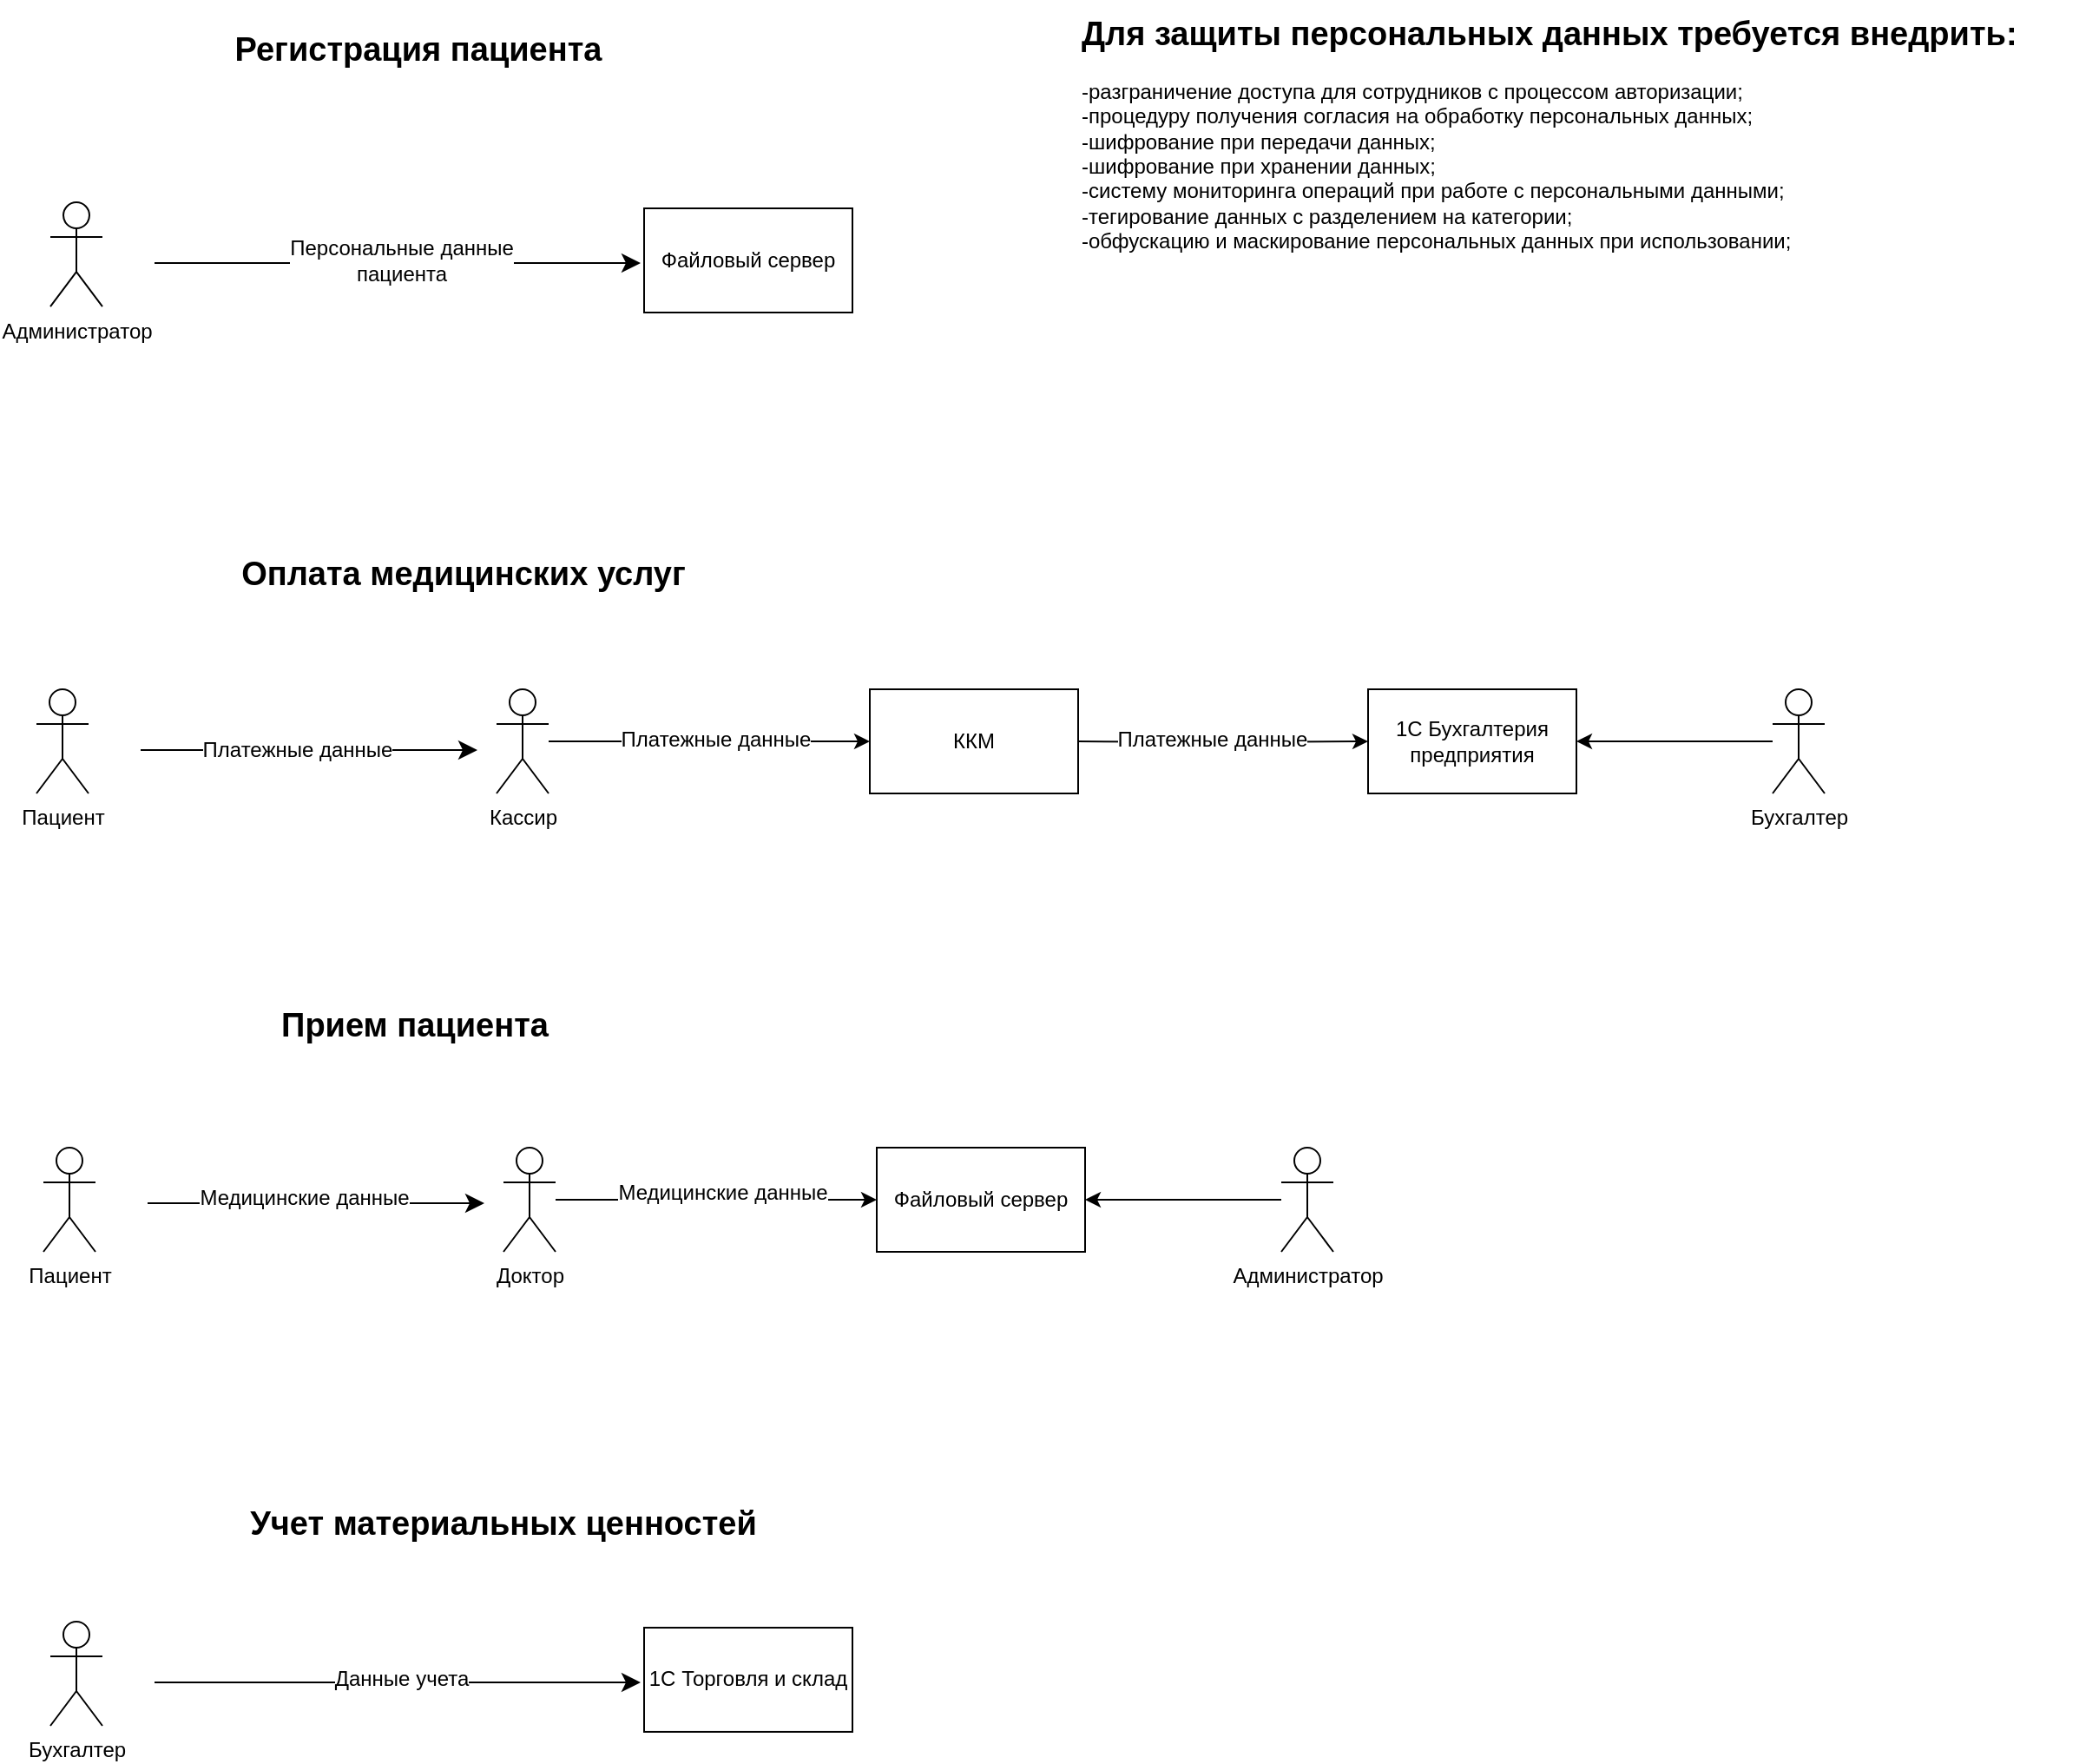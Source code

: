 <mxfile version="26.2.15">
  <diagram name="Страница — 1" id="3HXiDcw8o417iCrVsZHA">
    <mxGraphModel dx="2836" dy="1022" grid="0" gridSize="10" guides="1" tooltips="1" connect="1" arrows="1" fold="1" page="0" pageScale="1" pageWidth="827" pageHeight="1169" math="0" shadow="0">
      <root>
        <mxCell id="0" />
        <mxCell id="1" parent="0" />
        <mxCell id="UkXOD6BlLUWvRwAKOCzE-148" style="edgeStyle=orthogonalEdgeStyle;rounded=0;orthogonalLoop=1;jettySize=auto;html=1;" edge="1" parent="1" target="UkXOD6BlLUWvRwAKOCzE-147">
          <mxGeometry relative="1" as="geometry">
            <mxPoint x="80" y="1108" as="sourcePoint" />
          </mxGeometry>
        </mxCell>
        <mxCell id="UkXOD6BlLUWvRwAKOCzE-143" style="edgeStyle=orthogonalEdgeStyle;rounded=0;orthogonalLoop=1;jettySize=auto;html=1;entryX=0;entryY=0.5;entryDx=0;entryDy=0;" edge="1" parent="1" source="UkXOD6BlLUWvRwAKOCzE-138" target="UkXOD6BlLUWvRwAKOCzE-139">
          <mxGeometry relative="1" as="geometry" />
        </mxCell>
        <mxCell id="UkXOD6BlLUWvRwAKOCzE-30" style="edgeStyle=none;curved=1;rounded=0;orthogonalLoop=1;jettySize=auto;html=1;fontSize=12;startSize=8;endSize=8;" edge="1" parent="1">
          <mxGeometry relative="1" as="geometry">
            <mxPoint x="-452" y="832.53" as="sourcePoint" />
            <mxPoint x="-172" y="832.53" as="targetPoint" />
          </mxGeometry>
        </mxCell>
        <mxCell id="UkXOD6BlLUWvRwAKOCzE-31" value="Персональные данные&lt;div&gt;пациента&lt;/div&gt;" style="edgeLabel;html=1;align=center;verticalAlign=middle;resizable=0;points=[];fontSize=12;" vertex="1" connectable="0" parent="UkXOD6BlLUWvRwAKOCzE-30">
          <mxGeometry x="-0.009" y="-1" relative="1" as="geometry">
            <mxPoint x="3" y="-3" as="offset" />
          </mxGeometry>
        </mxCell>
        <mxCell id="UkXOD6BlLUWvRwAKOCzE-127" value="&lt;font style=&quot;font-size: 19px;&quot;&gt;&lt;b&gt;Регистрация пациента&lt;/b&gt;&lt;/font&gt;" style="text;html=1;align=center;verticalAlign=middle;whiteSpace=wrap;rounded=0;" vertex="1" parent="1">
          <mxGeometry x="-456" y="695" width="312" height="30" as="geometry" />
        </mxCell>
        <mxCell id="UkXOD6BlLUWvRwAKOCzE-128" value="&lt;font style=&quot;font-size: 19px;&quot;&gt;&lt;b&gt;Оплата медицинских услуг&lt;/b&gt;&lt;/font&gt;" style="text;html=1;align=center;verticalAlign=middle;whiteSpace=wrap;rounded=0;" vertex="1" parent="1">
          <mxGeometry x="-430" y="997" width="312" height="30" as="geometry" />
        </mxCell>
        <mxCell id="UkXOD6BlLUWvRwAKOCzE-129" value="&lt;font style=&quot;font-size: 19px;&quot;&gt;&lt;b&gt;Прием пациента&lt;/b&gt;&lt;/font&gt;" style="text;html=1;align=center;verticalAlign=middle;whiteSpace=wrap;rounded=0;" vertex="1" parent="1">
          <mxGeometry x="-458" y="1257" width="312" height="30" as="geometry" />
        </mxCell>
        <mxCell id="UkXOD6BlLUWvRwAKOCzE-130" value="&lt;font style=&quot;font-size: 19px;&quot;&gt;&lt;b&gt;Учет материальных ценностей&lt;/b&gt;&lt;/font&gt;" style="text;html=1;align=center;verticalAlign=middle;whiteSpace=wrap;rounded=0;" vertex="1" parent="1">
          <mxGeometry x="-407" y="1544" width="312" height="30" as="geometry" />
        </mxCell>
        <mxCell id="UkXOD6BlLUWvRwAKOCzE-131" value="Администратор" style="shape=umlActor;verticalLabelPosition=bottom;verticalAlign=top;html=1;outlineConnect=0;" vertex="1" parent="1">
          <mxGeometry x="-512" y="797.53" width="30" height="60" as="geometry" />
        </mxCell>
        <mxCell id="UkXOD6BlLUWvRwAKOCzE-132" value="Файловый сервер" style="rounded=0;whiteSpace=wrap;html=1;" vertex="1" parent="1">
          <mxGeometry x="-170" y="801" width="120" height="60" as="geometry" />
        </mxCell>
        <mxCell id="UkXOD6BlLUWvRwAKOCzE-133" value="&lt;b&gt;&lt;font style=&quot;font-size: 19px;&quot;&gt;Для защиты персональных данных требуется внедрить:&lt;/font&gt;&lt;/b&gt;&lt;div&gt;&lt;b&gt;&lt;br&gt;&lt;/b&gt;&lt;div&gt;&lt;div&gt;-разграничение доступа для сотрудников с процессом авторизации;&lt;/div&gt;&lt;div&gt;-процедуру получения согласия на обработку персональных данных;&lt;/div&gt;&lt;div&gt;-шифрование при передачи данных;&amp;nbsp;&lt;/div&gt;&lt;div&gt;-шифрование при хранении данных;&amp;nbsp;&lt;/div&gt;&lt;div&gt;-систему мониторинга операций при работе с персональными данными;&lt;/div&gt;&lt;/div&gt;&lt;div&gt;-тегирование данных с разделением на категории;&lt;/div&gt;&lt;div&gt;-обфускацию и маскирование персональных данных при использовании;&lt;/div&gt;&lt;/div&gt;" style="text;html=1;align=left;verticalAlign=middle;whiteSpace=wrap;rounded=0;" vertex="1" parent="1">
          <mxGeometry x="80" y="681" width="587" height="154" as="geometry" />
        </mxCell>
        <mxCell id="UkXOD6BlLUWvRwAKOCzE-134" style="edgeStyle=none;curved=1;rounded=0;orthogonalLoop=1;jettySize=auto;html=1;fontSize=12;startSize=8;endSize=8;" edge="1" parent="1">
          <mxGeometry relative="1" as="geometry">
            <mxPoint x="-460" y="1113.0" as="sourcePoint" />
            <mxPoint x="-266" y="1113" as="targetPoint" />
          </mxGeometry>
        </mxCell>
        <mxCell id="UkXOD6BlLUWvRwAKOCzE-135" value="Платежные данные" style="edgeLabel;html=1;align=center;verticalAlign=middle;resizable=0;points=[];fontSize=12;" vertex="1" connectable="0" parent="UkXOD6BlLUWvRwAKOCzE-134">
          <mxGeometry x="-0.009" y="-1" relative="1" as="geometry">
            <mxPoint x="-6" y="-1" as="offset" />
          </mxGeometry>
        </mxCell>
        <mxCell id="UkXOD6BlLUWvRwAKOCzE-144" value="Платежные данные" style="edgeLabel;html=1;align=center;verticalAlign=middle;resizable=0;points=[];fontSize=12;" vertex="1" connectable="0" parent="UkXOD6BlLUWvRwAKOCzE-134">
          <mxGeometry x="-0.009" y="-1" relative="1" as="geometry">
            <mxPoint x="235" y="-7" as="offset" />
          </mxGeometry>
        </mxCell>
        <mxCell id="UkXOD6BlLUWvRwAKOCzE-149" value="Платежные данные" style="edgeLabel;html=1;align=center;verticalAlign=middle;resizable=0;points=[];fontSize=12;" vertex="1" connectable="0" parent="UkXOD6BlLUWvRwAKOCzE-134">
          <mxGeometry x="-0.009" y="-1" relative="1" as="geometry">
            <mxPoint x="521" y="-7" as="offset" />
          </mxGeometry>
        </mxCell>
        <mxCell id="UkXOD6BlLUWvRwAKOCzE-136" value="Пациент" style="shape=umlActor;verticalLabelPosition=bottom;verticalAlign=top;html=1;outlineConnect=0;" vertex="1" parent="1">
          <mxGeometry x="-520" y="1078" width="30" height="60" as="geometry" />
        </mxCell>
        <mxCell id="UkXOD6BlLUWvRwAKOCzE-138" value="Кассир" style="shape=umlActor;verticalLabelPosition=bottom;verticalAlign=top;html=1;outlineConnect=0;" vertex="1" parent="1">
          <mxGeometry x="-255" y="1078" width="30" height="60" as="geometry" />
        </mxCell>
        <mxCell id="UkXOD6BlLUWvRwAKOCzE-139" value="ККМ" style="rounded=0;whiteSpace=wrap;html=1;" vertex="1" parent="1">
          <mxGeometry x="-40" y="1078" width="120" height="60" as="geometry" />
        </mxCell>
        <mxCell id="UkXOD6BlLUWvRwAKOCzE-147" value="1С Бухгалтерия предприятия" style="rounded=0;whiteSpace=wrap;html=1;" vertex="1" parent="1">
          <mxGeometry x="247" y="1078" width="120" height="60" as="geometry" />
        </mxCell>
        <mxCell id="UkXOD6BlLUWvRwAKOCzE-152" style="edgeStyle=orthogonalEdgeStyle;rounded=0;orthogonalLoop=1;jettySize=auto;html=1;entryX=1;entryY=0.5;entryDx=0;entryDy=0;" edge="1" parent="1" source="UkXOD6BlLUWvRwAKOCzE-151" target="UkXOD6BlLUWvRwAKOCzE-147">
          <mxGeometry relative="1" as="geometry" />
        </mxCell>
        <mxCell id="UkXOD6BlLUWvRwAKOCzE-151" value="Бухгалтер" style="shape=umlActor;verticalLabelPosition=bottom;verticalAlign=top;html=1;outlineConnect=0;" vertex="1" parent="1">
          <mxGeometry x="480" y="1078" width="30" height="60" as="geometry" />
        </mxCell>
        <mxCell id="UkXOD6BlLUWvRwAKOCzE-154" style="edgeStyle=orthogonalEdgeStyle;rounded=0;orthogonalLoop=1;jettySize=auto;html=1;entryX=0;entryY=0.5;entryDx=0;entryDy=0;" edge="1" source="UkXOD6BlLUWvRwAKOCzE-160" target="UkXOD6BlLUWvRwAKOCzE-161" parent="1">
          <mxGeometry relative="1" as="geometry" />
        </mxCell>
        <mxCell id="UkXOD6BlLUWvRwAKOCzE-155" style="edgeStyle=none;curved=1;rounded=0;orthogonalLoop=1;jettySize=auto;html=1;fontSize=12;startSize=8;endSize=8;" edge="1" parent="1">
          <mxGeometry relative="1" as="geometry">
            <mxPoint x="-456" y="1374.0" as="sourcePoint" />
            <mxPoint x="-262" y="1374" as="targetPoint" />
          </mxGeometry>
        </mxCell>
        <mxCell id="UkXOD6BlLUWvRwAKOCzE-156" value="Медицинские данные" style="edgeLabel;html=1;align=center;verticalAlign=middle;resizable=0;points=[];fontSize=12;" vertex="1" connectable="0" parent="UkXOD6BlLUWvRwAKOCzE-155">
          <mxGeometry x="-0.009" y="-1" relative="1" as="geometry">
            <mxPoint x="-6" y="-4" as="offset" />
          </mxGeometry>
        </mxCell>
        <mxCell id="UkXOD6BlLUWvRwAKOCzE-157" value="Медицинские данные" style="edgeLabel;html=1;align=center;verticalAlign=middle;resizable=0;points=[];fontSize=12;" vertex="1" connectable="0" parent="UkXOD6BlLUWvRwAKOCzE-155">
          <mxGeometry x="-0.009" y="-1" relative="1" as="geometry">
            <mxPoint x="235" y="-7" as="offset" />
          </mxGeometry>
        </mxCell>
        <mxCell id="UkXOD6BlLUWvRwAKOCzE-159" value="Пациент" style="shape=umlActor;verticalLabelPosition=bottom;verticalAlign=top;html=1;outlineConnect=0;" vertex="1" parent="1">
          <mxGeometry x="-516" y="1342" width="30" height="60" as="geometry" />
        </mxCell>
        <mxCell id="UkXOD6BlLUWvRwAKOCzE-160" value="Доктор" style="shape=umlActor;verticalLabelPosition=bottom;verticalAlign=top;html=1;outlineConnect=0;" vertex="1" parent="1">
          <mxGeometry x="-251" y="1342" width="30" height="60" as="geometry" />
        </mxCell>
        <mxCell id="UkXOD6BlLUWvRwAKOCzE-161" value="Файловый сервер" style="rounded=0;whiteSpace=wrap;html=1;" vertex="1" parent="1">
          <mxGeometry x="-36" y="1342" width="120" height="60" as="geometry" />
        </mxCell>
        <mxCell id="UkXOD6BlLUWvRwAKOCzE-163" style="edgeStyle=orthogonalEdgeStyle;rounded=0;orthogonalLoop=1;jettySize=auto;html=1;entryX=1;entryY=0.5;entryDx=0;entryDy=0;" edge="1" source="UkXOD6BlLUWvRwAKOCzE-164" parent="1">
          <mxGeometry relative="1" as="geometry">
            <mxPoint x="84.0" y="1372" as="targetPoint" />
          </mxGeometry>
        </mxCell>
        <mxCell id="UkXOD6BlLUWvRwAKOCzE-164" value="Администратор" style="shape=umlActor;verticalLabelPosition=bottom;verticalAlign=top;html=1;outlineConnect=0;" vertex="1" parent="1">
          <mxGeometry x="197" y="1342" width="30" height="60" as="geometry" />
        </mxCell>
        <mxCell id="UkXOD6BlLUWvRwAKOCzE-165" style="edgeStyle=none;curved=1;rounded=0;orthogonalLoop=1;jettySize=auto;html=1;fontSize=12;startSize=8;endSize=8;" edge="1" parent="1">
          <mxGeometry relative="1" as="geometry">
            <mxPoint x="-452" y="1650.0" as="sourcePoint" />
            <mxPoint x="-172" y="1650.0" as="targetPoint" />
          </mxGeometry>
        </mxCell>
        <mxCell id="UkXOD6BlLUWvRwAKOCzE-166" value="Данные учета" style="edgeLabel;html=1;align=center;verticalAlign=middle;resizable=0;points=[];fontSize=12;" vertex="1" connectable="0" parent="UkXOD6BlLUWvRwAKOCzE-165">
          <mxGeometry x="-0.009" y="-1" relative="1" as="geometry">
            <mxPoint x="3" y="-3" as="offset" />
          </mxGeometry>
        </mxCell>
        <mxCell id="UkXOD6BlLUWvRwAKOCzE-167" value="Бухгалтер" style="shape=umlActor;verticalLabelPosition=bottom;verticalAlign=top;html=1;outlineConnect=0;" vertex="1" parent="1">
          <mxGeometry x="-512" y="1615" width="30" height="60" as="geometry" />
        </mxCell>
        <mxCell id="UkXOD6BlLUWvRwAKOCzE-168" value="1С&amp;nbsp;&lt;span style=&quot;background-color: transparent; color: light-dark(rgb(0, 0, 0), rgb(255, 255, 255));&quot;&gt;Торговля и склад&lt;/span&gt;" style="rounded=0;whiteSpace=wrap;html=1;" vertex="1" parent="1">
          <mxGeometry x="-170" y="1618.47" width="120" height="60" as="geometry" />
        </mxCell>
      </root>
    </mxGraphModel>
  </diagram>
</mxfile>
